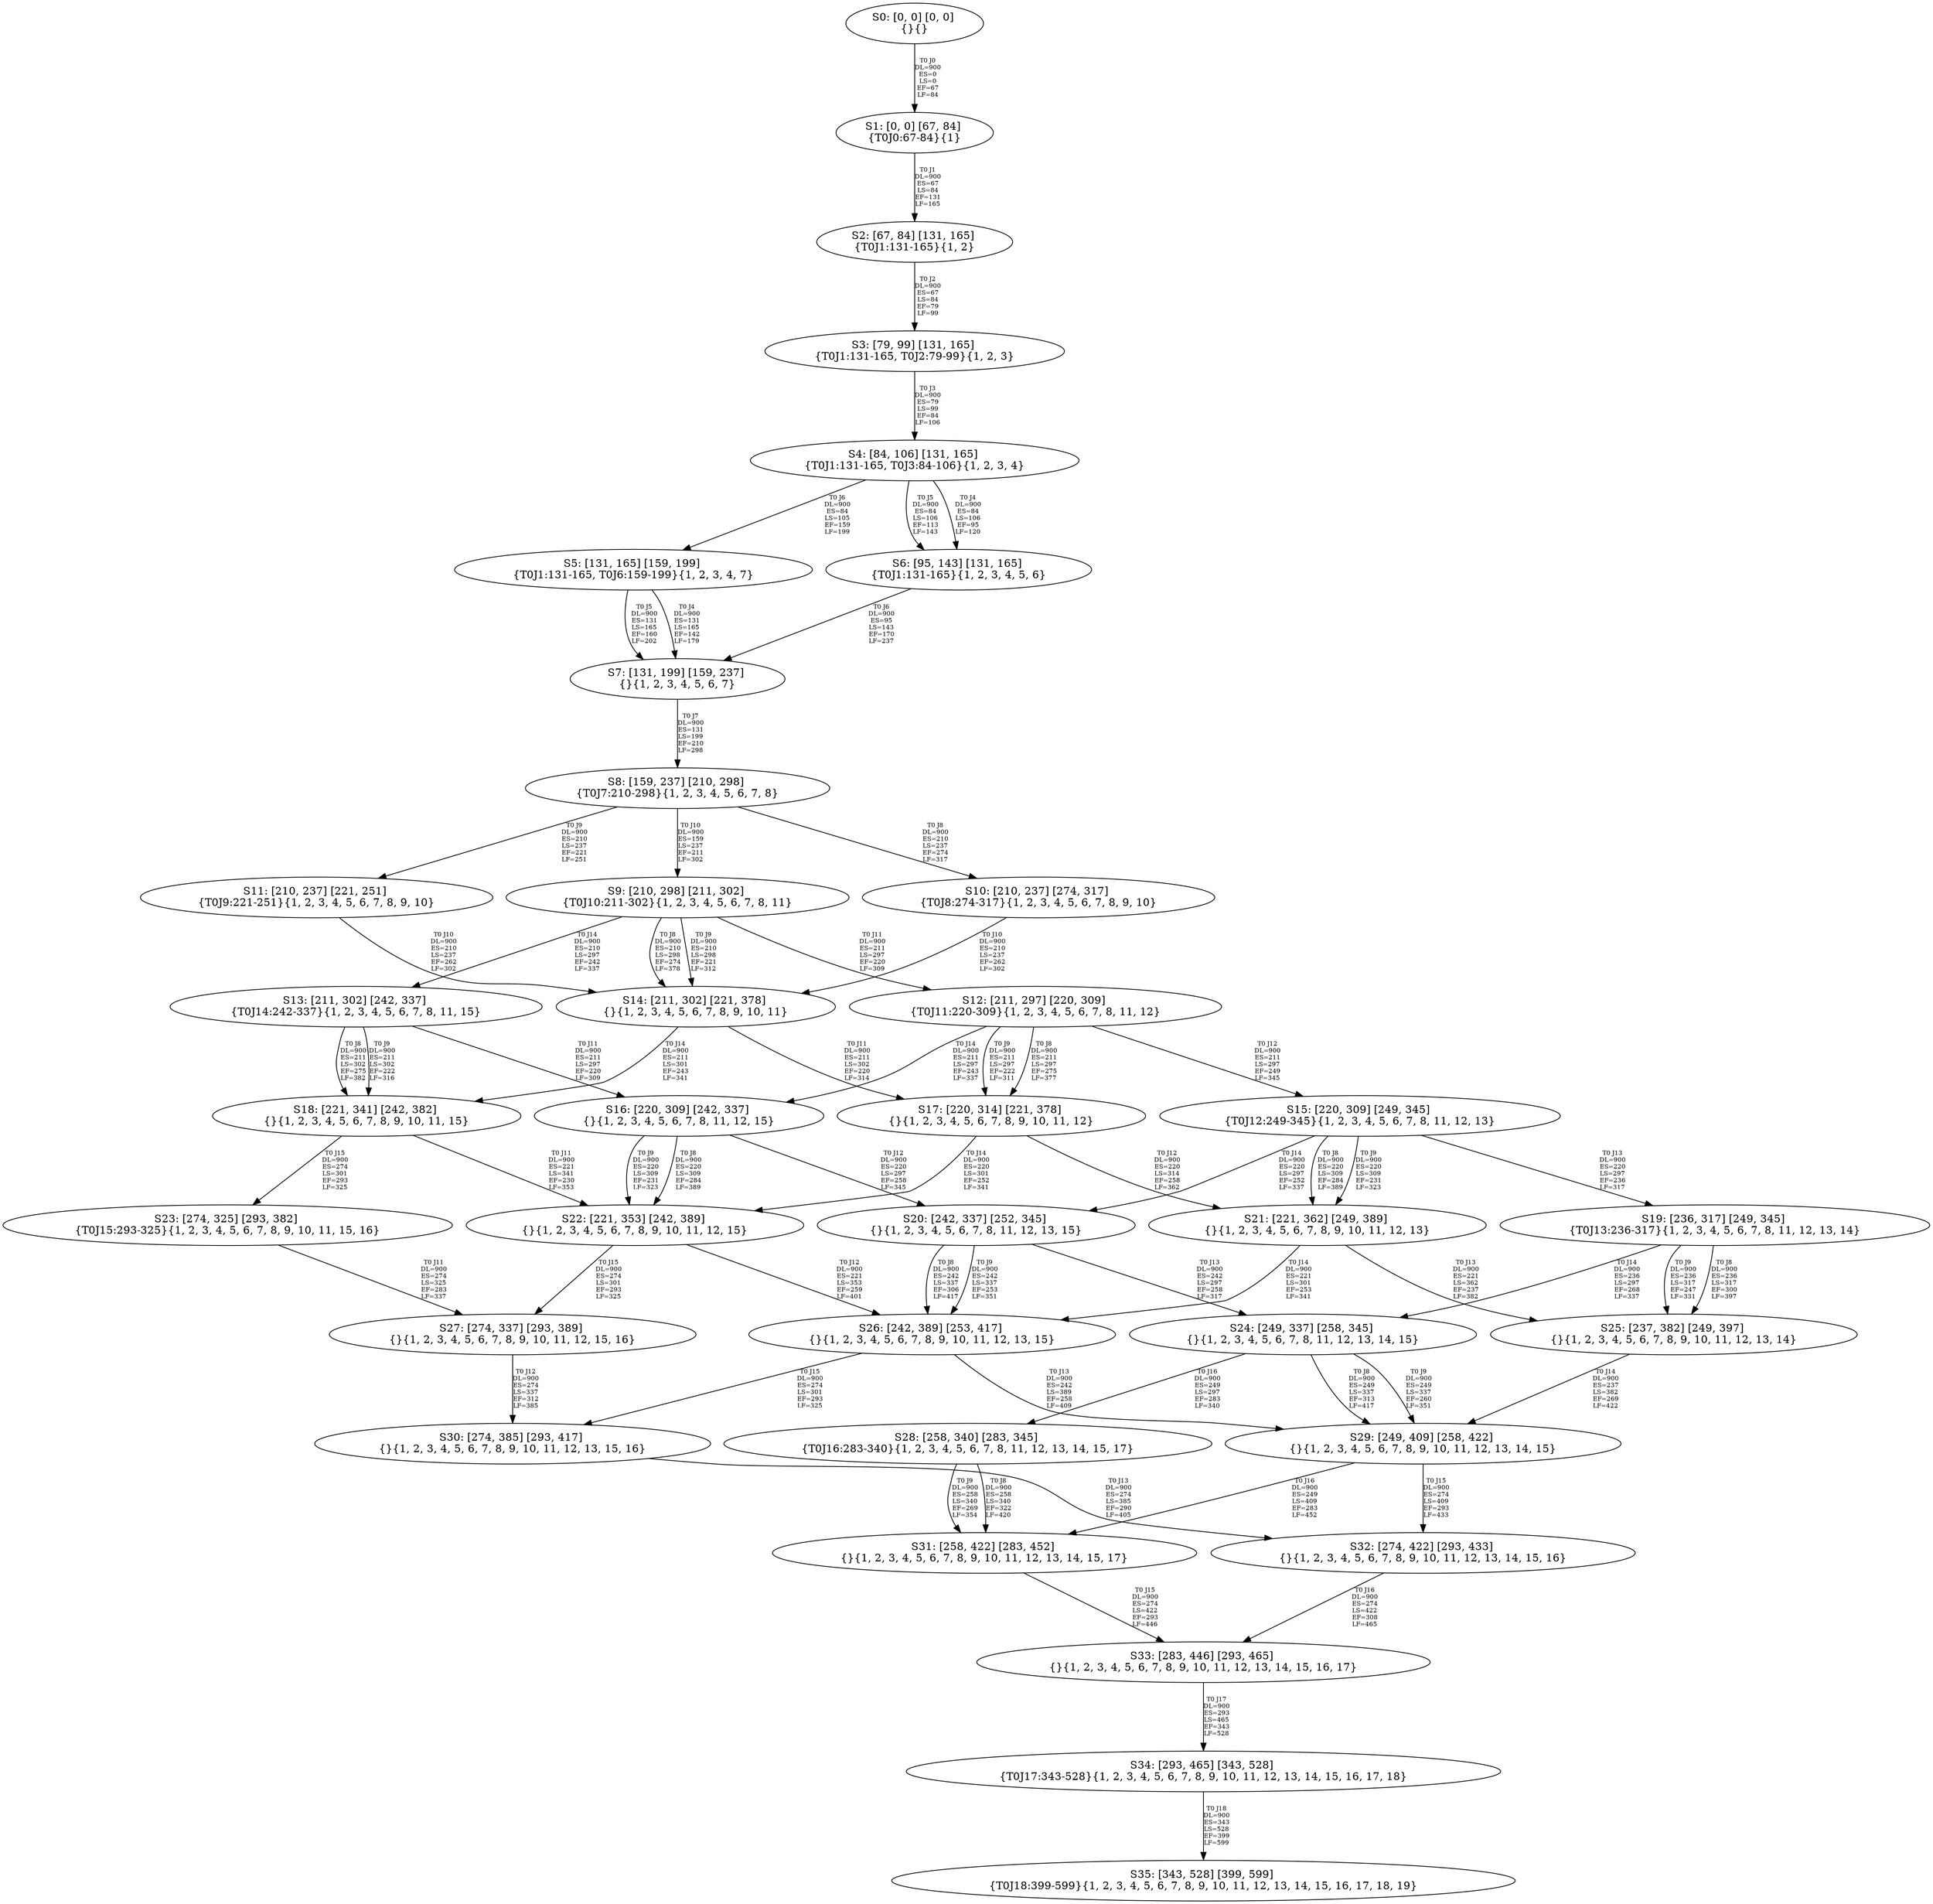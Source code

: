 digraph {
	S0[label="S0: [0, 0] [0, 0] \n{}{}"];
	S1[label="S1: [0, 0] [67, 84] \n{T0J0:67-84}{1}"];
	S2[label="S2: [67, 84] [131, 165] \n{T0J1:131-165}{1, 2}"];
	S3[label="S3: [79, 99] [131, 165] \n{T0J1:131-165, T0J2:79-99}{1, 2, 3}"];
	S4[label="S4: [84, 106] [131, 165] \n{T0J1:131-165, T0J3:84-106}{1, 2, 3, 4}"];
	S5[label="S5: [131, 165] [159, 199] \n{T0J1:131-165, T0J6:159-199}{1, 2, 3, 4, 7}"];
	S6[label="S6: [95, 143] [131, 165] \n{T0J1:131-165}{1, 2, 3, 4, 5, 6}"];
	S7[label="S7: [131, 199] [159, 237] \n{}{1, 2, 3, 4, 5, 6, 7}"];
	S8[label="S8: [159, 237] [210, 298] \n{T0J7:210-298}{1, 2, 3, 4, 5, 6, 7, 8}"];
	S9[label="S9: [210, 298] [211, 302] \n{T0J10:211-302}{1, 2, 3, 4, 5, 6, 7, 8, 11}"];
	S10[label="S10: [210, 237] [274, 317] \n{T0J8:274-317}{1, 2, 3, 4, 5, 6, 7, 8, 9, 10}"];
	S11[label="S11: [210, 237] [221, 251] \n{T0J9:221-251}{1, 2, 3, 4, 5, 6, 7, 8, 9, 10}"];
	S12[label="S12: [211, 297] [220, 309] \n{T0J11:220-309}{1, 2, 3, 4, 5, 6, 7, 8, 11, 12}"];
	S13[label="S13: [211, 302] [242, 337] \n{T0J14:242-337}{1, 2, 3, 4, 5, 6, 7, 8, 11, 15}"];
	S14[label="S14: [211, 302] [221, 378] \n{}{1, 2, 3, 4, 5, 6, 7, 8, 9, 10, 11}"];
	S15[label="S15: [220, 309] [249, 345] \n{T0J12:249-345}{1, 2, 3, 4, 5, 6, 7, 8, 11, 12, 13}"];
	S16[label="S16: [220, 309] [242, 337] \n{}{1, 2, 3, 4, 5, 6, 7, 8, 11, 12, 15}"];
	S17[label="S17: [220, 314] [221, 378] \n{}{1, 2, 3, 4, 5, 6, 7, 8, 9, 10, 11, 12}"];
	S18[label="S18: [221, 341] [242, 382] \n{}{1, 2, 3, 4, 5, 6, 7, 8, 9, 10, 11, 15}"];
	S19[label="S19: [236, 317] [249, 345] \n{T0J13:236-317}{1, 2, 3, 4, 5, 6, 7, 8, 11, 12, 13, 14}"];
	S20[label="S20: [242, 337] [252, 345] \n{}{1, 2, 3, 4, 5, 6, 7, 8, 11, 12, 13, 15}"];
	S21[label="S21: [221, 362] [249, 389] \n{}{1, 2, 3, 4, 5, 6, 7, 8, 9, 10, 11, 12, 13}"];
	S22[label="S22: [221, 353] [242, 389] \n{}{1, 2, 3, 4, 5, 6, 7, 8, 9, 10, 11, 12, 15}"];
	S23[label="S23: [274, 325] [293, 382] \n{T0J15:293-325}{1, 2, 3, 4, 5, 6, 7, 8, 9, 10, 11, 15, 16}"];
	S24[label="S24: [249, 337] [258, 345] \n{}{1, 2, 3, 4, 5, 6, 7, 8, 11, 12, 13, 14, 15}"];
	S25[label="S25: [237, 382] [249, 397] \n{}{1, 2, 3, 4, 5, 6, 7, 8, 9, 10, 11, 12, 13, 14}"];
	S26[label="S26: [242, 389] [253, 417] \n{}{1, 2, 3, 4, 5, 6, 7, 8, 9, 10, 11, 12, 13, 15}"];
	S27[label="S27: [274, 337] [293, 389] \n{}{1, 2, 3, 4, 5, 6, 7, 8, 9, 10, 11, 12, 15, 16}"];
	S28[label="S28: [258, 340] [283, 345] \n{T0J16:283-340}{1, 2, 3, 4, 5, 6, 7, 8, 11, 12, 13, 14, 15, 17}"];
	S29[label="S29: [249, 409] [258, 422] \n{}{1, 2, 3, 4, 5, 6, 7, 8, 9, 10, 11, 12, 13, 14, 15}"];
	S30[label="S30: [274, 385] [293, 417] \n{}{1, 2, 3, 4, 5, 6, 7, 8, 9, 10, 11, 12, 13, 15, 16}"];
	S31[label="S31: [258, 422] [283, 452] \n{}{1, 2, 3, 4, 5, 6, 7, 8, 9, 10, 11, 12, 13, 14, 15, 17}"];
	S32[label="S32: [274, 422] [293, 433] \n{}{1, 2, 3, 4, 5, 6, 7, 8, 9, 10, 11, 12, 13, 14, 15, 16}"];
	S33[label="S33: [283, 446] [293, 465] \n{}{1, 2, 3, 4, 5, 6, 7, 8, 9, 10, 11, 12, 13, 14, 15, 16, 17}"];
	S34[label="S34: [293, 465] [343, 528] \n{T0J17:343-528}{1, 2, 3, 4, 5, 6, 7, 8, 9, 10, 11, 12, 13, 14, 15, 16, 17, 18}"];
	S35[label="S35: [343, 528] [399, 599] \n{T0J18:399-599}{1, 2, 3, 4, 5, 6, 7, 8, 9, 10, 11, 12, 13, 14, 15, 16, 17, 18, 19}"];
	S0 -> S1[label="T0 J0\nDL=900\nES=0\nLS=0\nEF=67\nLF=84",fontsize=8];
	S1 -> S2[label="T0 J1\nDL=900\nES=67\nLS=84\nEF=131\nLF=165",fontsize=8];
	S2 -> S3[label="T0 J2\nDL=900\nES=67\nLS=84\nEF=79\nLF=99",fontsize=8];
	S3 -> S4[label="T0 J3\nDL=900\nES=79\nLS=99\nEF=84\nLF=106",fontsize=8];
	S4 -> S6[label="T0 J4\nDL=900\nES=84\nLS=106\nEF=95\nLF=120",fontsize=8];
	S4 -> S6[label="T0 J5\nDL=900\nES=84\nLS=106\nEF=113\nLF=143",fontsize=8];
	S4 -> S5[label="T0 J6\nDL=900\nES=84\nLS=105\nEF=159\nLF=199",fontsize=8];
	S5 -> S7[label="T0 J4\nDL=900\nES=131\nLS=165\nEF=142\nLF=179",fontsize=8];
	S5 -> S7[label="T0 J5\nDL=900\nES=131\nLS=165\nEF=160\nLF=202",fontsize=8];
	S6 -> S7[label="T0 J6\nDL=900\nES=95\nLS=143\nEF=170\nLF=237",fontsize=8];
	S7 -> S8[label="T0 J7\nDL=900\nES=131\nLS=199\nEF=210\nLF=298",fontsize=8];
	S8 -> S10[label="T0 J8\nDL=900\nES=210\nLS=237\nEF=274\nLF=317",fontsize=8];
	S8 -> S11[label="T0 J9\nDL=900\nES=210\nLS=237\nEF=221\nLF=251",fontsize=8];
	S8 -> S9[label="T0 J10\nDL=900\nES=159\nLS=237\nEF=211\nLF=302",fontsize=8];
	S9 -> S14[label="T0 J8\nDL=900\nES=210\nLS=298\nEF=274\nLF=378",fontsize=8];
	S9 -> S14[label="T0 J9\nDL=900\nES=210\nLS=298\nEF=221\nLF=312",fontsize=8];
	S9 -> S12[label="T0 J11\nDL=900\nES=211\nLS=297\nEF=220\nLF=309",fontsize=8];
	S9 -> S13[label="T0 J14\nDL=900\nES=210\nLS=297\nEF=242\nLF=337",fontsize=8];
	S10 -> S14[label="T0 J10\nDL=900\nES=210\nLS=237\nEF=262\nLF=302",fontsize=8];
	S11 -> S14[label="T0 J10\nDL=900\nES=210\nLS=237\nEF=262\nLF=302",fontsize=8];
	S12 -> S17[label="T0 J8\nDL=900\nES=211\nLS=297\nEF=275\nLF=377",fontsize=8];
	S12 -> S17[label="T0 J9\nDL=900\nES=211\nLS=297\nEF=222\nLF=311",fontsize=8];
	S12 -> S15[label="T0 J12\nDL=900\nES=211\nLS=297\nEF=249\nLF=345",fontsize=8];
	S12 -> S16[label="T0 J14\nDL=900\nES=211\nLS=297\nEF=243\nLF=337",fontsize=8];
	S13 -> S18[label="T0 J8\nDL=900\nES=211\nLS=302\nEF=275\nLF=382",fontsize=8];
	S13 -> S18[label="T0 J9\nDL=900\nES=211\nLS=302\nEF=222\nLF=316",fontsize=8];
	S13 -> S16[label="T0 J11\nDL=900\nES=211\nLS=297\nEF=220\nLF=309",fontsize=8];
	S14 -> S17[label="T0 J11\nDL=900\nES=211\nLS=302\nEF=220\nLF=314",fontsize=8];
	S14 -> S18[label="T0 J14\nDL=900\nES=211\nLS=301\nEF=243\nLF=341",fontsize=8];
	S15 -> S21[label="T0 J8\nDL=900\nES=220\nLS=309\nEF=284\nLF=389",fontsize=8];
	S15 -> S21[label="T0 J9\nDL=900\nES=220\nLS=309\nEF=231\nLF=323",fontsize=8];
	S15 -> S19[label="T0 J13\nDL=900\nES=220\nLS=297\nEF=236\nLF=317",fontsize=8];
	S15 -> S20[label="T0 J14\nDL=900\nES=220\nLS=297\nEF=252\nLF=337",fontsize=8];
	S16 -> S22[label="T0 J8\nDL=900\nES=220\nLS=309\nEF=284\nLF=389",fontsize=8];
	S16 -> S22[label="T0 J9\nDL=900\nES=220\nLS=309\nEF=231\nLF=323",fontsize=8];
	S16 -> S20[label="T0 J12\nDL=900\nES=220\nLS=297\nEF=258\nLF=345",fontsize=8];
	S17 -> S21[label="T0 J12\nDL=900\nES=220\nLS=314\nEF=258\nLF=362",fontsize=8];
	S17 -> S22[label="T0 J14\nDL=900\nES=220\nLS=301\nEF=252\nLF=341",fontsize=8];
	S18 -> S22[label="T0 J11\nDL=900\nES=221\nLS=341\nEF=230\nLF=353",fontsize=8];
	S18 -> S23[label="T0 J15\nDL=900\nES=274\nLS=301\nEF=293\nLF=325",fontsize=8];
	S19 -> S25[label="T0 J8\nDL=900\nES=236\nLS=317\nEF=300\nLF=397",fontsize=8];
	S19 -> S25[label="T0 J9\nDL=900\nES=236\nLS=317\nEF=247\nLF=331",fontsize=8];
	S19 -> S24[label="T0 J14\nDL=900\nES=236\nLS=297\nEF=268\nLF=337",fontsize=8];
	S20 -> S26[label="T0 J8\nDL=900\nES=242\nLS=337\nEF=306\nLF=417",fontsize=8];
	S20 -> S26[label="T0 J9\nDL=900\nES=242\nLS=337\nEF=253\nLF=351",fontsize=8];
	S20 -> S24[label="T0 J13\nDL=900\nES=242\nLS=297\nEF=258\nLF=317",fontsize=8];
	S21 -> S25[label="T0 J13\nDL=900\nES=221\nLS=362\nEF=237\nLF=382",fontsize=8];
	S21 -> S26[label="T0 J14\nDL=900\nES=221\nLS=301\nEF=253\nLF=341",fontsize=8];
	S22 -> S26[label="T0 J12\nDL=900\nES=221\nLS=353\nEF=259\nLF=401",fontsize=8];
	S22 -> S27[label="T0 J15\nDL=900\nES=274\nLS=301\nEF=293\nLF=325",fontsize=8];
	S23 -> S27[label="T0 J11\nDL=900\nES=274\nLS=325\nEF=283\nLF=337",fontsize=8];
	S24 -> S29[label="T0 J8\nDL=900\nES=249\nLS=337\nEF=313\nLF=417",fontsize=8];
	S24 -> S29[label="T0 J9\nDL=900\nES=249\nLS=337\nEF=260\nLF=351",fontsize=8];
	S24 -> S28[label="T0 J16\nDL=900\nES=249\nLS=297\nEF=283\nLF=340",fontsize=8];
	S25 -> S29[label="T0 J14\nDL=900\nES=237\nLS=382\nEF=269\nLF=422",fontsize=8];
	S26 -> S29[label="T0 J13\nDL=900\nES=242\nLS=389\nEF=258\nLF=409",fontsize=8];
	S26 -> S30[label="T0 J15\nDL=900\nES=274\nLS=301\nEF=293\nLF=325",fontsize=8];
	S27 -> S30[label="T0 J12\nDL=900\nES=274\nLS=337\nEF=312\nLF=385",fontsize=8];
	S28 -> S31[label="T0 J8\nDL=900\nES=258\nLS=340\nEF=322\nLF=420",fontsize=8];
	S28 -> S31[label="T0 J9\nDL=900\nES=258\nLS=340\nEF=269\nLF=354",fontsize=8];
	S29 -> S32[label="T0 J15\nDL=900\nES=274\nLS=409\nEF=293\nLF=433",fontsize=8];
	S29 -> S31[label="T0 J16\nDL=900\nES=249\nLS=409\nEF=283\nLF=452",fontsize=8];
	S30 -> S32[label="T0 J13\nDL=900\nES=274\nLS=385\nEF=290\nLF=405",fontsize=8];
	S31 -> S33[label="T0 J15\nDL=900\nES=274\nLS=422\nEF=293\nLF=446",fontsize=8];
	S32 -> S33[label="T0 J16\nDL=900\nES=274\nLS=422\nEF=308\nLF=465",fontsize=8];
	S33 -> S34[label="T0 J17\nDL=900\nES=293\nLS=465\nEF=343\nLF=528",fontsize=8];
	S34 -> S35[label="T0 J18\nDL=900\nES=343\nLS=528\nEF=399\nLF=599",fontsize=8];
}

